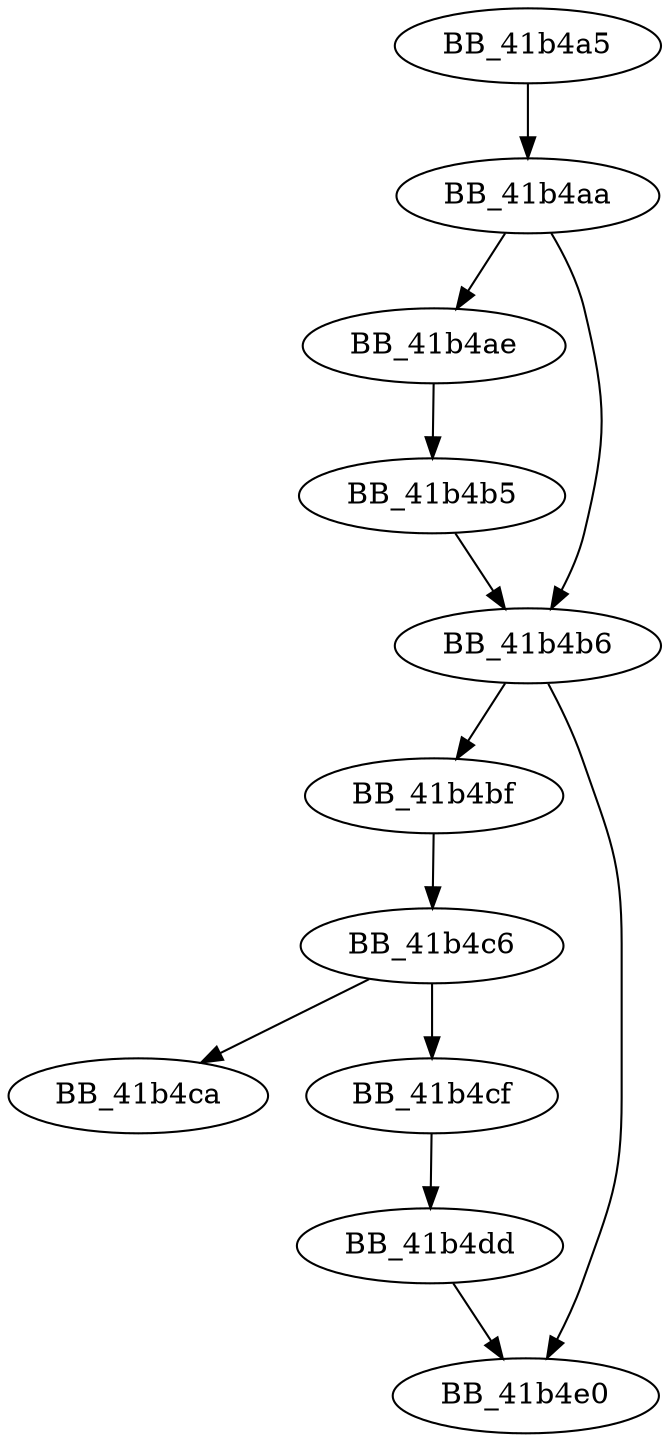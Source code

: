 DiGraph _abort{
BB_41b4a5->BB_41b4aa
BB_41b4aa->BB_41b4ae
BB_41b4aa->BB_41b4b6
BB_41b4ae->BB_41b4b5
BB_41b4b5->BB_41b4b6
BB_41b4b6->BB_41b4bf
BB_41b4b6->BB_41b4e0
BB_41b4bf->BB_41b4c6
BB_41b4c6->BB_41b4ca
BB_41b4c6->BB_41b4cf
BB_41b4cf->BB_41b4dd
BB_41b4dd->BB_41b4e0
}

